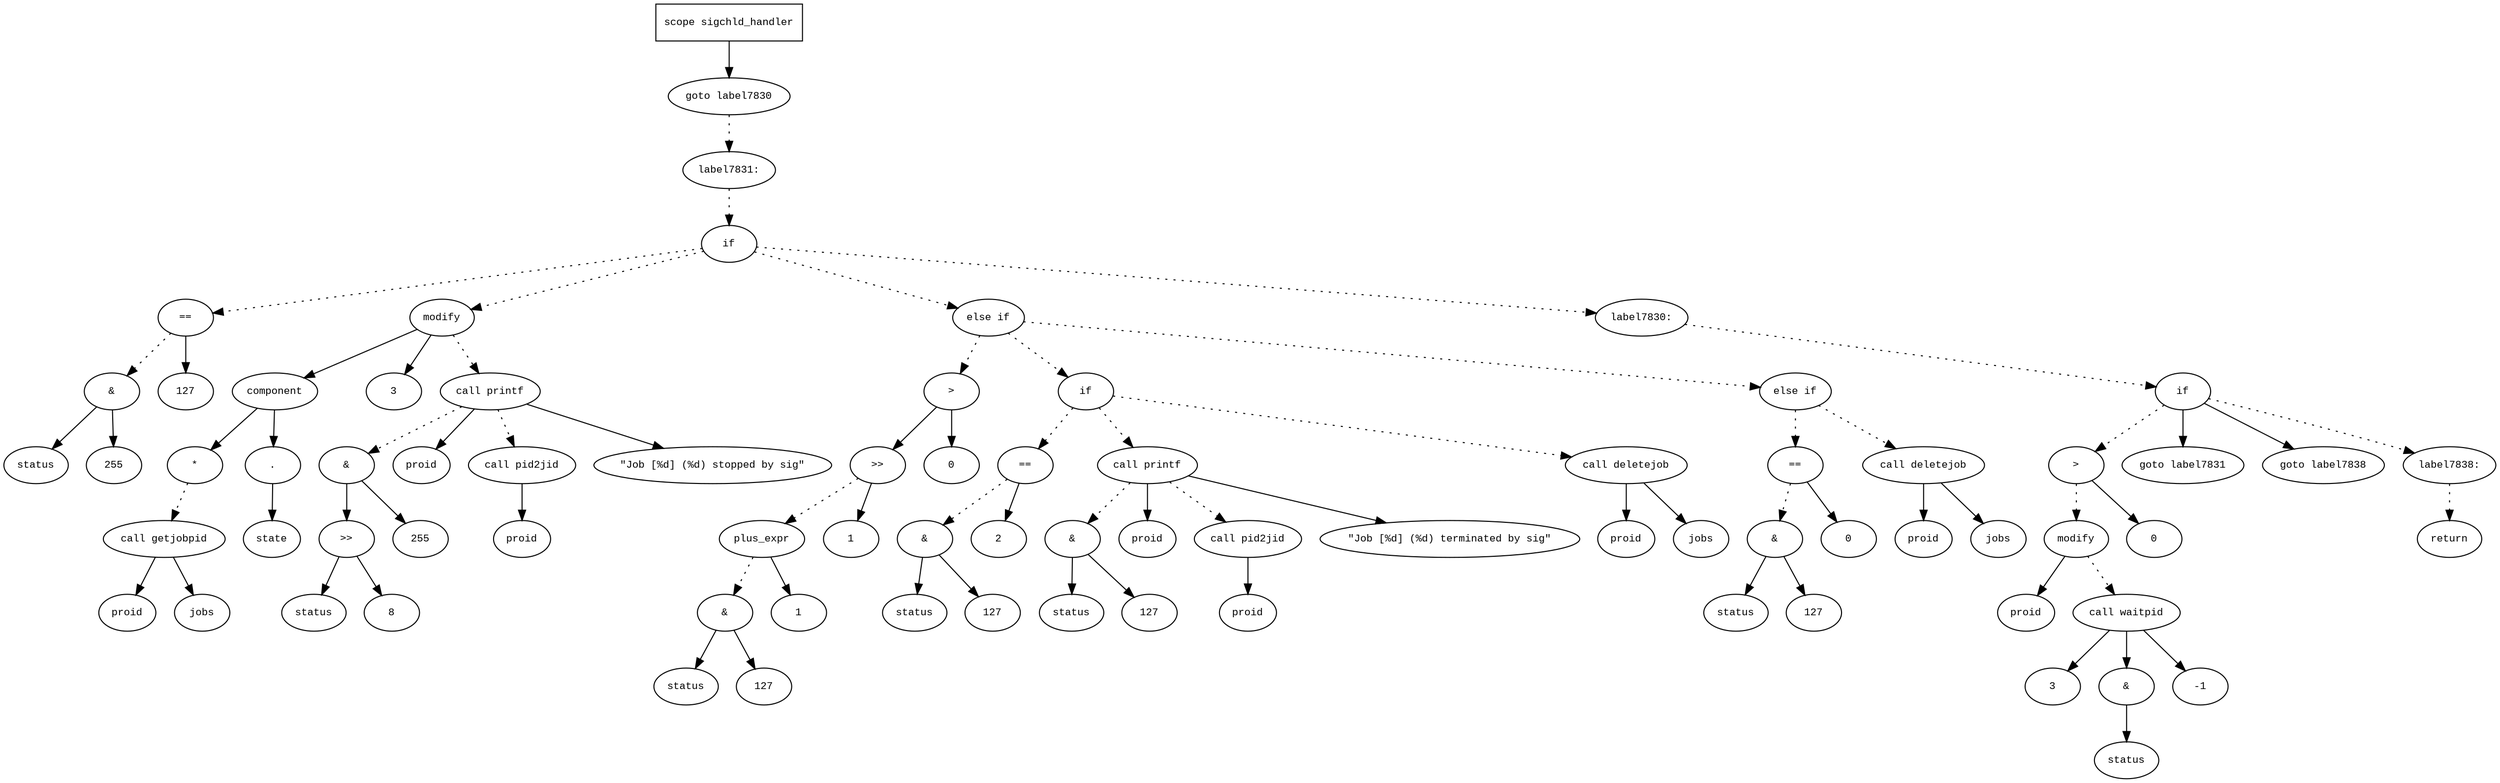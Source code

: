 digraph AST {
  graph [fontname="Times New Roman",fontsize=10];
  node  [fontname="Courier New",fontsize=10];
  edge  [fontname="Times New Roman",fontsize=10];

  node1 [label="scope sigchld_handler",shape=box];
  node2 [label="goto label7830",shape=ellipse];
  node1 -> node2;
  node3 [label="label7831:",shape=ellipse];
  node2 -> node3 [style=dotted];
  node4 [label="if",shape=ellipse];
  node3 -> node4 [style=dotted];
  node5 [label="==",shape=ellipse];
  node6 [label="&",shape=ellipse];
  node7 [label="status",shape=ellipse];
  node6 -> node7;
  node8 [label="255",shape=ellipse];
  node6 -> node8;
  node5 -> node6 [style=dotted];
  node9 [label="127",shape=ellipse];
  node5 -> node9;
  node4 -> node5 [style=dotted];
  node10 [label="modify",shape=ellipse];
  node11 [label="component",shape=ellipse];
  node10 -> node11;
  node12 [label="*",shape=ellipse];
  node13 [label="call getjobpid",shape=ellipse];
  node14 [label="proid",shape=ellipse];
  node13 -> node14;
  node15 [label="jobs",shape=ellipse];
  node13 -> node15;
  node12 -> node13 [style=dotted];
  node11 -> node12;
  node16 [label=".",shape=ellipse];
  node11 -> node16;
  node17 [label="state",shape=ellipse];
  node16 -> node17;
  node18 [label="3",shape=ellipse];
  node10 -> node18;
  node4 -> node10 [style=dotted];
  node19 [label="call printf",shape=ellipse];
  node20 [label="&",shape=ellipse];
  node21 [label=">>",shape=ellipse];
  node22 [label="status",shape=ellipse];
  node21 -> node22;
  node23 [label="8",shape=ellipse];
  node21 -> node23;
  node20 -> node21;
  node24 [label="255",shape=ellipse];
  node20 -> node24;
  node19 -> node20 [style=dotted];
  node25 [label="proid",shape=ellipse];
  node19 -> node25;
  node26 [label="call pid2jid",shape=ellipse];
  node27 [label="proid",shape=ellipse];
  node26 -> node27;
  node19 -> node26 [style=dotted];
  node28 [label="\"Job [%d] (%d) stopped by sig\"",shape=ellipse];
  node19 -> node28;
  node10 -> node19 [style=dotted];
  node29 [label="else if",shape=ellipse];
  node4 -> node29 [style=dotted];
  node30 [label=">",shape=ellipse];
  node31 [label=">>",shape=ellipse];
  node32 [label="plus_expr",shape=ellipse];
  node33 [label="&",shape=ellipse];
  node34 [label="status",shape=ellipse];
  node33 -> node34;
  node35 [label="127",shape=ellipse];
  node33 -> node35;
  node32 -> node33 [style=dotted];
  node36 [label="1",shape=ellipse];
  node32 -> node36;
  node31 -> node32 [style=dotted];
  node37 [label="1",shape=ellipse];
  node31 -> node37;
  node30 -> node31;
  node38 [label="0",shape=ellipse];
  node30 -> node38;
  node29 -> node30 [style=dotted];
  node39 [label="if",shape=ellipse];
  node29 -> node39 [style=dotted];
  node40 [label="==",shape=ellipse];
  node41 [label="&",shape=ellipse];
  node42 [label="status",shape=ellipse];
  node41 -> node42;
  node43 [label="127",shape=ellipse];
  node41 -> node43;
  node40 -> node41 [style=dotted];
  node44 [label="2",shape=ellipse];
  node40 -> node44;
  node39 -> node40 [style=dotted];
  node45 [label="call printf",shape=ellipse];
  node46 [label="&",shape=ellipse];
  node47 [label="status",shape=ellipse];
  node46 -> node47;
  node48 [label="127",shape=ellipse];
  node46 -> node48;
  node45 -> node46 [style=dotted];
  node49 [label="proid",shape=ellipse];
  node45 -> node49;
  node50 [label="call pid2jid",shape=ellipse];
  node51 [label="proid",shape=ellipse];
  node50 -> node51;
  node45 -> node50 [style=dotted];
  node52 [label="\"Job [%d] (%d) terminated by sig\"",shape=ellipse];
  node45 -> node52;
  node39 -> node45 [style=dotted];
  node53 [label="call deletejob",shape=ellipse];
  node54 [label="proid",shape=ellipse];
  node53 -> node54;
  node55 [label="jobs",shape=ellipse];
  node53 -> node55;
  node39 -> node53 [style=dotted];
  node56 [label="else if",shape=ellipse];
  node29 -> node56 [style=dotted];
  node57 [label="==",shape=ellipse];
  node58 [label="&",shape=ellipse];
  node59 [label="status",shape=ellipse];
  node58 -> node59;
  node60 [label="127",shape=ellipse];
  node58 -> node60;
  node57 -> node58 [style=dotted];
  node61 [label="0",shape=ellipse];
  node57 -> node61;
  node56 -> node57 [style=dotted];
  node62 [label="call deletejob",shape=ellipse];
  node63 [label="proid",shape=ellipse];
  node62 -> node63;
  node64 [label="jobs",shape=ellipse];
  node62 -> node64;
  node56 -> node62 [style=dotted];
  node65 [label="label7830:",shape=ellipse];
  node4 -> node65 [style=dotted];
  node66 [label="if",shape=ellipse];
  node65 -> node66 [style=dotted];
  node67 [label=">",shape=ellipse];
  node68 [label="modify",shape=ellipse];
  node69 [label="proid",shape=ellipse];
  node68 -> node69;
  node70 [label="call waitpid",shape=ellipse];
  node71 [label="3",shape=ellipse];
  node70 -> node71;
  node72 [label="&",shape=ellipse];
  node70 -> node72;
  node73 [label="status",shape=ellipse];
  node72 -> node73;
  node74 [label="-1",shape=ellipse];
  node70 -> node74;
  node68 -> node70 [style=dotted];
  node67 -> node68 [style=dotted];
  node75 [label="0",shape=ellipse];
  node67 -> node75;
  node66 -> node67 [style=dotted];
  node76 [label="goto label7831",shape=ellipse];
  node66 -> node76;
  node77 [label="goto label7838",shape=ellipse];
  node66 -> node77;
  node78 [label="label7838:",shape=ellipse];
  node66 -> node78 [style=dotted];
  node79 [label="return",shape=ellipse];
  node78 -> node79 [style=dotted];
} 